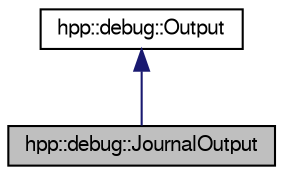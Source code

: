 digraph "hpp::debug::JournalOutput"
{
  edge [fontname="FreeSans",fontsize="10",labelfontname="FreeSans",labelfontsize="10"];
  node [fontname="FreeSans",fontsize="10",shape=record];
  Node1 [label="hpp::debug::JournalOutput",height=0.2,width=0.4,color="black", fillcolor="grey75", style="filled" fontcolor="black"];
  Node2 -> Node1 [dir="back",color="midnightblue",fontsize="10",style="solid",fontname="FreeSans"];
  Node2 [label="hpp::debug::Output",height=0.2,width=0.4,color="black", fillcolor="white", style="filled",URL="$a00006.html",tooltip="Debugging output. "];
}
